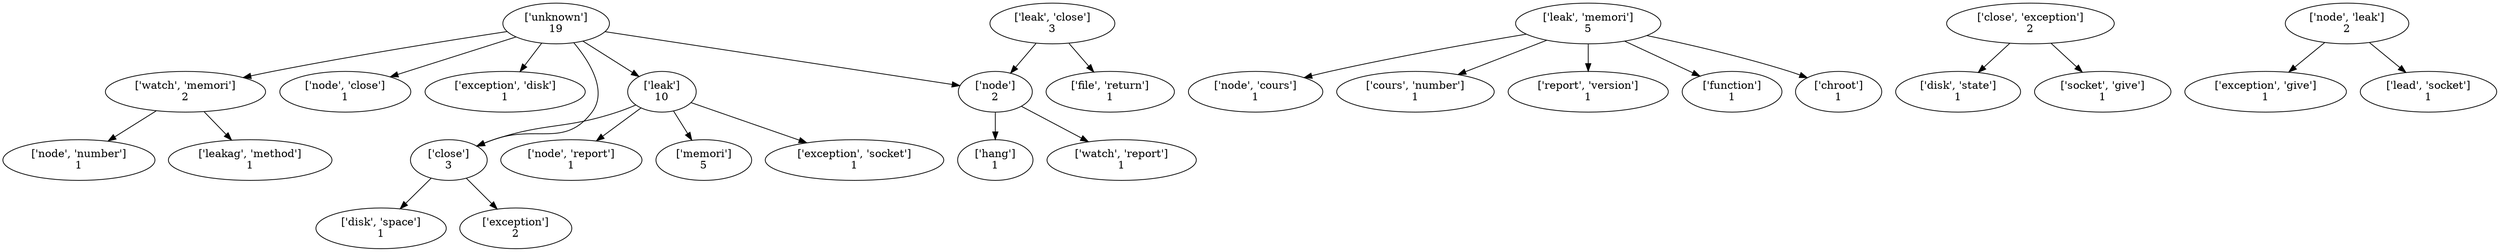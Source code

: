 strict digraph  {
	"['unknown']
19" -> "['leak']
10";
	"['unknown']
19" -> "['node']
2";
	"['unknown']
19" -> "['watch', 'memori']
2";
	"['unknown']
19" -> "['node', 'close']
1";
	"['unknown']
19" -> "['exception', 'disk']
1";
	"['unknown']
19" -> "['close']
3";
	"['leak']
10" -> "['close']
3";
	"['leak']
10" -> "['memori']
5";
	"['leak']
10" -> "['exception', 'socket']
1";
	"['leak']
10" -> "['node', 'report']
1";
	"['node']
2" -> "['hang']
1";
	"['node']
2" -> "['watch', 'report']
1";
	"['watch', 'memori']
2" -> "['node', 'number']
1";
	"['watch', 'memori']
2" -> "['leakag', 'method']
1";
	"['close']
3" -> "['disk', 'space']
1";
	"['close']
3" -> "['exception']
2";
	"['leak', 'memori']
5" -> "['node', 'cours']
1";
	"['leak', 'memori']
5" -> "['cours', 'number']
1";
	"['leak', 'memori']
5" -> "['report', 'version']
1";
	"['leak', 'memori']
5" -> "['function']
1";
	"['leak', 'memori']
5" -> "['chroot']
1";
	"['leak', 'close']
3" -> "['node']
2";
	"['leak', 'close']
3" -> "['file', 'return']
1";
	"['close', 'exception']
2" -> "['disk', 'state']
1";
	"['close', 'exception']
2" -> "['socket', 'give']
1";
	"['node', 'leak']
2" -> "['exception', 'give']
1";
	"['node', 'leak']
2" -> "['lead', 'socket']
1";
}
